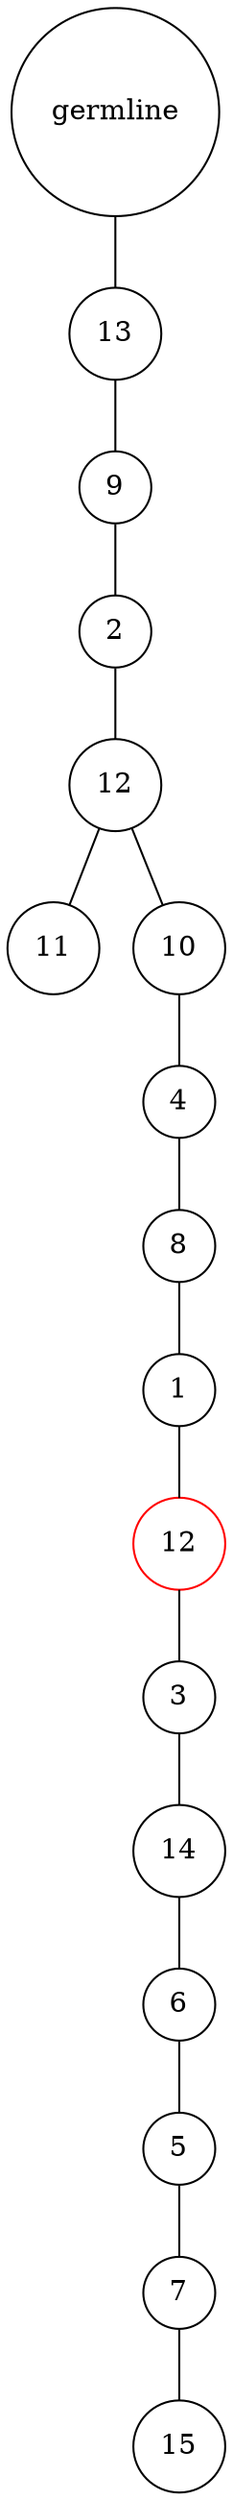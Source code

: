 graph {
	rankdir=UD;
	splines=line;
	node [shape=circle]
	"0x7f43c0e412e0" [label="germline"];
	"0x7f43c0e41310" [label="13"];
	"0x7f43c0e412e0" -- "0x7f43c0e41310" ;
	"0x7f43c0e41340" [label="9"];
	"0x7f43c0e41310" -- "0x7f43c0e41340" ;
	"0x7f43c0e41370" [label="2"];
	"0x7f43c0e41340" -- "0x7f43c0e41370" ;
	"0x7f43c0e413a0" [label="12"];
	"0x7f43c0e41370" -- "0x7f43c0e413a0" ;
	"0x7f43c0e413d0" [label="11"];
	"0x7f43c0e413a0" -- "0x7f43c0e413d0" ;
	"0x7f43c0e41400" [label="10"];
	"0x7f43c0e413a0" -- "0x7f43c0e41400" ;
	"0x7f43c0e41430" [label="4"];
	"0x7f43c0e41400" -- "0x7f43c0e41430" ;
	"0x7f43c0e41460" [label="8"];
	"0x7f43c0e41430" -- "0x7f43c0e41460" ;
	"0x7f43c0e41490" [label="1"];
	"0x7f43c0e41460" -- "0x7f43c0e41490" ;
	"0x7f43c0e414c0" [label="12",color="red"];
	"0x7f43c0e41490" -- "0x7f43c0e414c0" ;
	"0x7f43c0e414f0" [label="3"];
	"0x7f43c0e414c0" -- "0x7f43c0e414f0" ;
	"0x7f43c0e41520" [label="14"];
	"0x7f43c0e414f0" -- "0x7f43c0e41520" ;
	"0x7f43c0e41550" [label="6"];
	"0x7f43c0e41520" -- "0x7f43c0e41550" ;
	"0x7f43c0e41580" [label="5"];
	"0x7f43c0e41550" -- "0x7f43c0e41580" ;
	"0x7f43c0e415b0" [label="7"];
	"0x7f43c0e41580" -- "0x7f43c0e415b0" ;
	"0x7f43c0e415e0" [label="15"];
	"0x7f43c0e415b0" -- "0x7f43c0e415e0" ;
}
